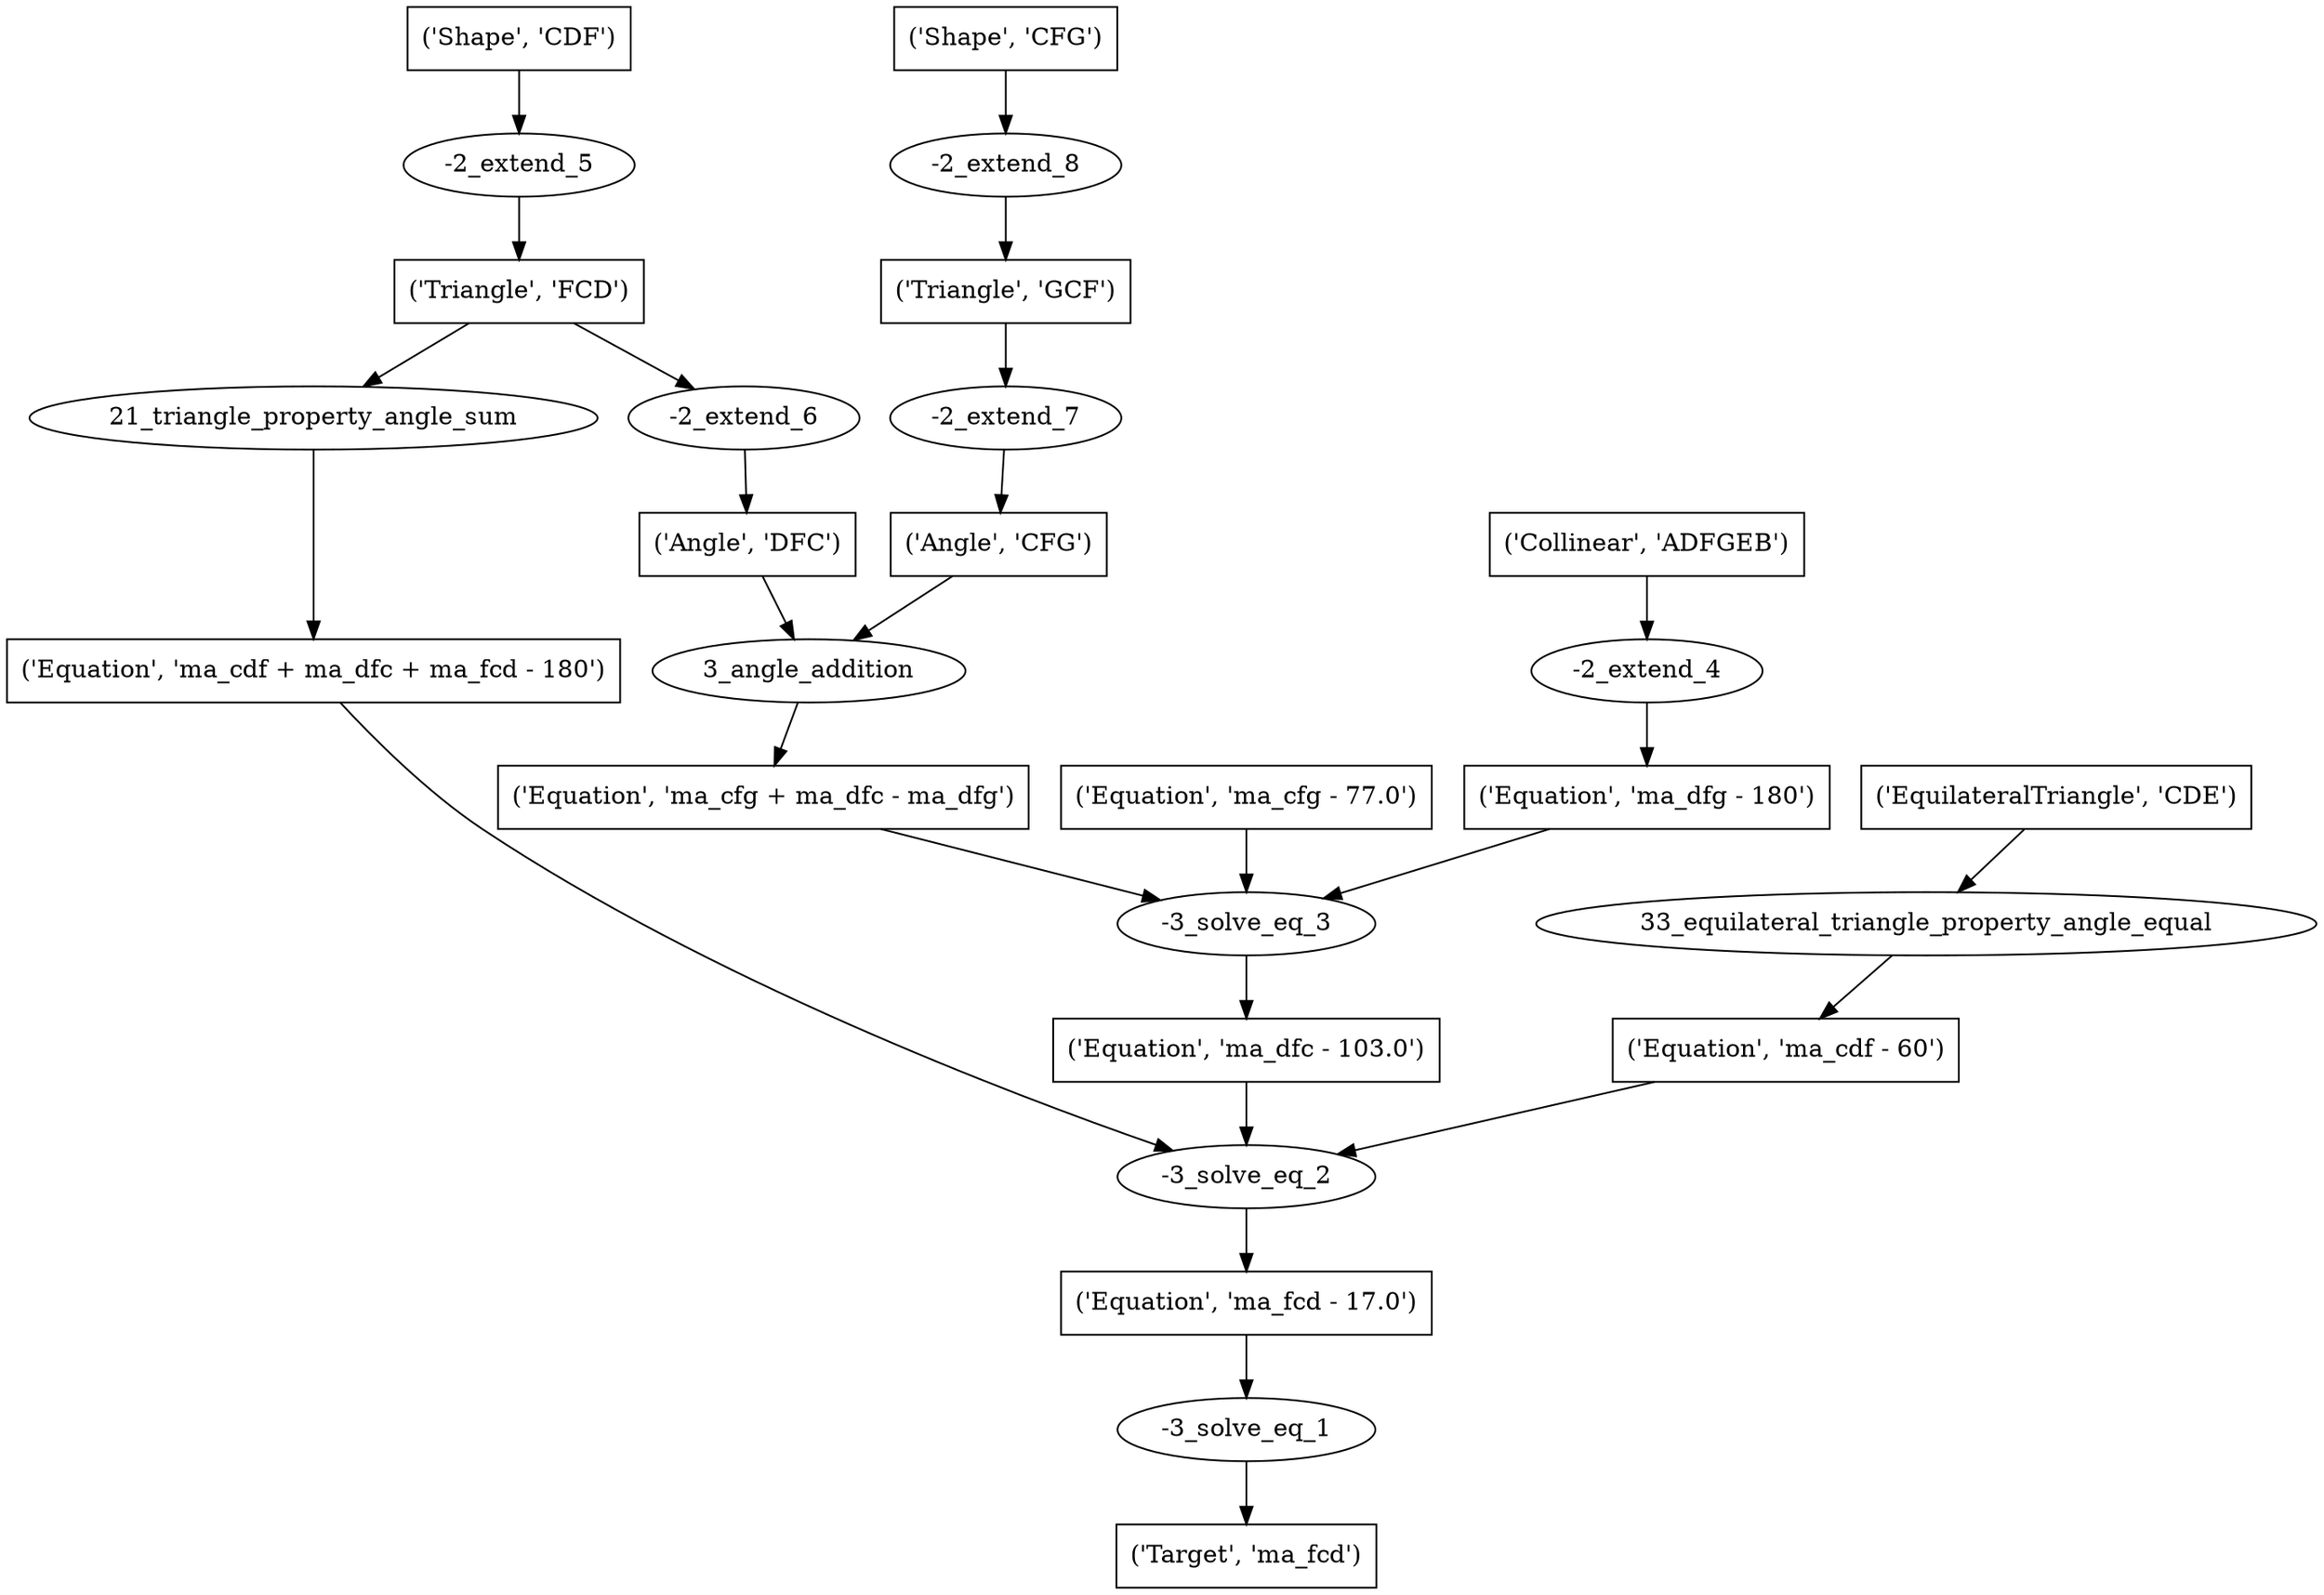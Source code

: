 digraph 64 {
	0 [label="('Target', 'ma_fcd')" shape=box]
	1 [label="-3_solve_eq_1"]
	1 -> 0
	2 [label="('Equation', 'ma_fcd - 17.0')" shape=box]
	2 -> 1
	3 [label="-3_solve_eq_2"]
	3 -> 2
	4 [label="('Equation', 'ma_dfc - 103.0')" shape=box]
	4 -> 3
	5 [label="('Equation', 'ma_cdf - 60')" shape=box]
	5 -> 3
	6 [label="('Equation', 'ma_cdf + ma_dfc + ma_fcd - 180')" shape=box]
	6 -> 3
	7 [label="-3_solve_eq_3"]
	7 -> 4
	8 [label="('Equation', 'ma_dfg - 180')" shape=box]
	8 -> 7
	9 [label="('Equation', 'ma_cfg - 77.0')" shape=box]
	9 -> 7
	10 [label="('Equation', 'ma_cfg + ma_dfc - ma_dfg')" shape=box]
	10 -> 7
	11 [label="33_equilateral_triangle_property_angle_equal"]
	11 -> 5
	12 [label="('EquilateralTriangle', 'CDE')" shape=box]
	12 -> 11
	13 [label="21_triangle_property_angle_sum"]
	13 -> 6
	14 [label="('Triangle', 'FCD')" shape=box]
	14 -> 13
	15 [label="-2_extend_4"]
	15 -> 8
	16 [label="('Collinear', 'ADFGEB')" shape=box]
	16 -> 15
	17 [label="3_angle_addition"]
	17 -> 10
	18 [label="('Angle', 'DFC')" shape=box]
	18 -> 17
	19 [label="('Angle', 'CFG')" shape=box]
	19 -> 17
	20 [label="-2_extend_5"]
	20 -> 14
	21 [label="('Shape', 'CDF')" shape=box]
	21 -> 20
	22 [label="-2_extend_6"]
	22 -> 18
	14 -> 22
	23 [label="-2_extend_7"]
	23 -> 19
	24 [label="('Triangle', 'GCF')" shape=box]
	24 -> 23
	25 [label="-2_extend_8"]
	25 -> 24
	26 [label="('Shape', 'CFG')" shape=box]
	26 -> 25
}
